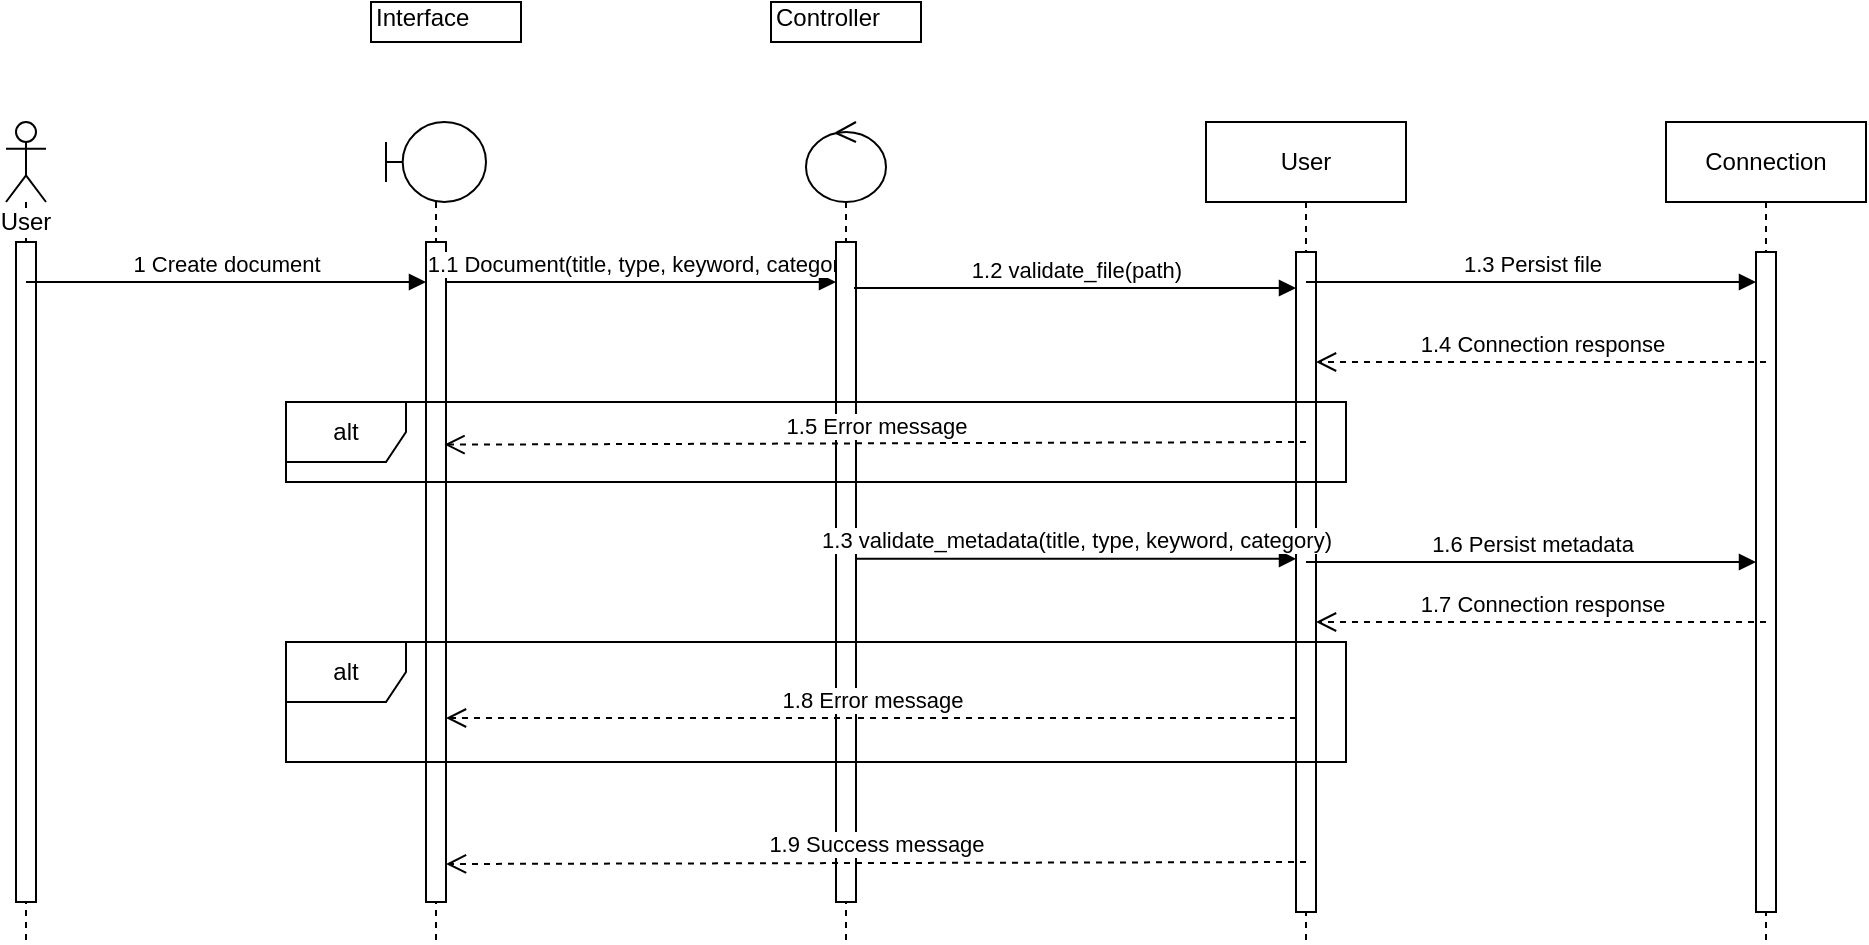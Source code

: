 <mxfile version="10.6.7" type="device"><diagram name="Page-1" id="13e1069c-82ec-6db2-03f1-153e76fe0fe0"><mxGraphModel dx="1195" dy="667" grid="1" gridSize="10" guides="1" tooltips="1" connect="1" arrows="1" fold="1" page="1" pageScale="1" pageWidth="1100" pageHeight="850" background="#ffffff" math="0" shadow="0"><root><mxCell id="0"/><mxCell id="1" parent="0"/><mxCell id="AW4ztYGH-L6PtBwVTIuz-10" value="User" style="shape=umlLifeline;participant=umlActor;perimeter=lifelinePerimeter;whiteSpace=wrap;html=1;container=1;collapsible=0;recursiveResize=0;verticalAlign=top;spacingTop=36;labelBackgroundColor=#ffffff;outlineConnect=0;" parent="1" vertex="1"><mxGeometry x="110" y="720" width="20" height="410" as="geometry"/></mxCell><mxCell id="AW4ztYGH-L6PtBwVTIuz-14" value="" style="html=1;points=[];perimeter=orthogonalPerimeter;" parent="AW4ztYGH-L6PtBwVTIuz-10" vertex="1"><mxGeometry x="5" y="60" width="10" height="330" as="geometry"/></mxCell><mxCell id="AW4ztYGH-L6PtBwVTIuz-18" value="1 Create document" style="html=1;verticalAlign=bottom;endArrow=block;" parent="AW4ztYGH-L6PtBwVTIuz-10" target="AW4ztYGH-L6PtBwVTIuz-15" edge="1"><mxGeometry width="80" relative="1" as="geometry"><mxPoint x="10" y="80" as="sourcePoint"/><mxPoint x="90" y="80" as="targetPoint"/></mxGeometry></mxCell><mxCell id="AW4ztYGH-L6PtBwVTIuz-11" value="" style="shape=umlLifeline;participant=umlBoundary;perimeter=lifelinePerimeter;whiteSpace=wrap;html=1;container=1;collapsible=0;recursiveResize=0;verticalAlign=top;spacingTop=36;labelBackgroundColor=#ffffff;outlineConnect=0;" parent="1" vertex="1"><mxGeometry x="300" y="720" width="50" height="410" as="geometry"/></mxCell><mxCell id="AW4ztYGH-L6PtBwVTIuz-15" value="" style="html=1;points=[];perimeter=orthogonalPerimeter;" parent="AW4ztYGH-L6PtBwVTIuz-11" vertex="1"><mxGeometry x="20" y="60" width="10" height="330" as="geometry"/></mxCell><mxCell id="AW4ztYGH-L6PtBwVTIuz-23" value="1.1 Document(title, type, keyword, category)" style="html=1;verticalAlign=bottom;endArrow=block;" parent="AW4ztYGH-L6PtBwVTIuz-11" target="AW4ztYGH-L6PtBwVTIuz-16" edge="1"><mxGeometry width="80" relative="1" as="geometry"><mxPoint x="30" y="80" as="sourcePoint"/><mxPoint x="110" y="80" as="targetPoint"/></mxGeometry></mxCell><mxCell id="AW4ztYGH-L6PtBwVTIuz-12" value="" style="shape=umlLifeline;participant=umlControl;perimeter=lifelinePerimeter;whiteSpace=wrap;html=1;container=1;collapsible=0;recursiveResize=0;verticalAlign=top;spacingTop=36;labelBackgroundColor=#ffffff;outlineConnect=0;" parent="1" vertex="1"><mxGeometry x="510" y="720" width="40" height="410" as="geometry"/></mxCell><mxCell id="AW4ztYGH-L6PtBwVTIuz-16" value="" style="html=1;points=[];perimeter=orthogonalPerimeter;" parent="AW4ztYGH-L6PtBwVTIuz-12" vertex="1"><mxGeometry x="15" y="60" width="10" height="330" as="geometry"/></mxCell><mxCell id="AW4ztYGH-L6PtBwVTIuz-13" value="User" style="shape=umlLifeline;perimeter=lifelinePerimeter;whiteSpace=wrap;html=1;container=1;collapsible=0;recursiveResize=0;outlineConnect=0;" parent="1" vertex="1"><mxGeometry x="710" y="720" width="100" height="410" as="geometry"/></mxCell><mxCell id="AW4ztYGH-L6PtBwVTIuz-17" value="" style="html=1;points=[];perimeter=orthogonalPerimeter;" parent="AW4ztYGH-L6PtBwVTIuz-13" vertex="1"><mxGeometry x="45" y="65" width="10" height="330" as="geometry"/></mxCell><mxCell id="JNp-hQuANJxlzy0Op1U7-1" value="1.3 Persist file" style="html=1;verticalAlign=bottom;endArrow=block;" edge="1" parent="AW4ztYGH-L6PtBwVTIuz-13" target="AW4ztYGH-L6PtBwVTIuz-22"><mxGeometry width="80" relative="1" as="geometry"><mxPoint x="50" y="80" as="sourcePoint"/><mxPoint x="130" y="80" as="targetPoint"/></mxGeometry></mxCell><mxCell id="JNp-hQuANJxlzy0Op1U7-3" value="1.6 Persist metadata" style="html=1;verticalAlign=bottom;endArrow=block;" edge="1" parent="AW4ztYGH-L6PtBwVTIuz-13" target="AW4ztYGH-L6PtBwVTIuz-22"><mxGeometry width="80" relative="1" as="geometry"><mxPoint x="50" y="220" as="sourcePoint"/><mxPoint x="130" y="220" as="targetPoint"/></mxGeometry></mxCell><mxCell id="AW4ztYGH-L6PtBwVTIuz-19" value="Interface" style="shape=note;whiteSpace=wrap;html=1;size=0;verticalAlign=top;align=left;spacingTop=-6;" parent="1" vertex="1"><mxGeometry x="292.5" y="660" width="75" height="20" as="geometry"/></mxCell><mxCell id="AW4ztYGH-L6PtBwVTIuz-20" value="Controller" style="shape=note;whiteSpace=wrap;html=1;size=0;verticalAlign=top;align=left;spacingTop=-6;" parent="1" vertex="1"><mxGeometry x="492.5" y="660" width="75" height="20" as="geometry"/></mxCell><mxCell id="AW4ztYGH-L6PtBwVTIuz-21" value="Connection" style="shape=umlLifeline;perimeter=lifelinePerimeter;whiteSpace=wrap;html=1;container=1;collapsible=0;recursiveResize=0;outlineConnect=0;" parent="1" vertex="1"><mxGeometry x="940" y="720" width="100" height="410" as="geometry"/></mxCell><mxCell id="AW4ztYGH-L6PtBwVTIuz-22" value="" style="html=1;points=[];perimeter=orthogonalPerimeter;" parent="AW4ztYGH-L6PtBwVTIuz-21" vertex="1"><mxGeometry x="45" y="65" width="10" height="330" as="geometry"/></mxCell><mxCell id="AW4ztYGH-L6PtBwVTIuz-26" value="1.2 validate_file(path)" style="html=1;verticalAlign=bottom;endArrow=block;" parent="1" target="AW4ztYGH-L6PtBwVTIuz-17" edge="1"><mxGeometry width="80" relative="1" as="geometry"><mxPoint x="534" y="803" as="sourcePoint"/><mxPoint x="620" y="800" as="targetPoint"/></mxGeometry></mxCell><mxCell id="AW4ztYGH-L6PtBwVTIuz-27" value="1.3 validate_metadata(title, type, keyword, category)" style="html=1;verticalAlign=bottom;endArrow=block;exitX=0.951;exitY=0.48;exitDx=0;exitDy=0;exitPerimeter=0;" parent="1" source="AW4ztYGH-L6PtBwVTIuz-16" target="AW4ztYGH-L6PtBwVTIuz-17" edge="1"><mxGeometry width="80" relative="1" as="geometry"><mxPoint x="540" y="840" as="sourcePoint"/><mxPoint x="620" y="840" as="targetPoint"/></mxGeometry></mxCell><mxCell id="AW4ztYGH-L6PtBwVTIuz-28" value="alt" style="shape=umlFrame;whiteSpace=wrap;html=1;" parent="1" vertex="1"><mxGeometry x="250" y="860" width="530" height="40" as="geometry"/></mxCell><mxCell id="AW4ztYGH-L6PtBwVTIuz-29" value="1.5 Error message" style="html=1;verticalAlign=bottom;endArrow=open;dashed=1;endSize=8;entryX=0.926;entryY=0.307;entryDx=0;entryDy=0;entryPerimeter=0;" parent="1" target="AW4ztYGH-L6PtBwVTIuz-15" edge="1"><mxGeometry relative="1" as="geometry"><mxPoint x="760" y="880" as="sourcePoint"/><mxPoint x="680" y="880" as="targetPoint"/></mxGeometry></mxCell><mxCell id="JNp-hQuANJxlzy0Op1U7-2" value="1.4 Connection response" style="html=1;verticalAlign=bottom;endArrow=open;dashed=1;endSize=8;" edge="1" parent="1" target="AW4ztYGH-L6PtBwVTIuz-17"><mxGeometry relative="1" as="geometry"><mxPoint x="990" y="840" as="sourcePoint"/><mxPoint x="910" y="840" as="targetPoint"/></mxGeometry></mxCell><mxCell id="JNp-hQuANJxlzy0Op1U7-4" value="1.7 Connection response" style="html=1;verticalAlign=bottom;endArrow=open;dashed=1;endSize=8;" edge="1" parent="1" target="AW4ztYGH-L6PtBwVTIuz-17"><mxGeometry relative="1" as="geometry"><mxPoint x="990" y="970" as="sourcePoint"/><mxPoint x="910" y="970" as="targetPoint"/></mxGeometry></mxCell><mxCell id="JNp-hQuANJxlzy0Op1U7-6" value="1.8 Error message" style="html=1;verticalAlign=bottom;endArrow=open;dashed=1;endSize=8;entryX=0.951;entryY=0.692;entryDx=0;entryDy=0;entryPerimeter=0;" edge="1" parent="1"><mxGeometry relative="1" as="geometry"><mxPoint x="755" y="1018" as="sourcePoint"/><mxPoint x="330" y="1018" as="targetPoint"/></mxGeometry></mxCell><mxCell id="JNp-hQuANJxlzy0Op1U7-11" value="alt" style="shape=umlFrame;whiteSpace=wrap;html=1;" vertex="1" parent="1"><mxGeometry x="250" y="980" width="530" height="60" as="geometry"/></mxCell><mxCell id="JNp-hQuANJxlzy0Op1U7-12" value="1.9 Success message" style="html=1;verticalAlign=bottom;endArrow=open;dashed=1;endSize=8;entryX=0.951;entryY=0.881;entryDx=0;entryDy=0;entryPerimeter=0;" edge="1" parent="1"><mxGeometry relative="1" as="geometry"><mxPoint x="760" y="1090" as="sourcePoint"/><mxPoint x="330" y="1091" as="targetPoint"/></mxGeometry></mxCell></root></mxGraphModel></diagram></mxfile>